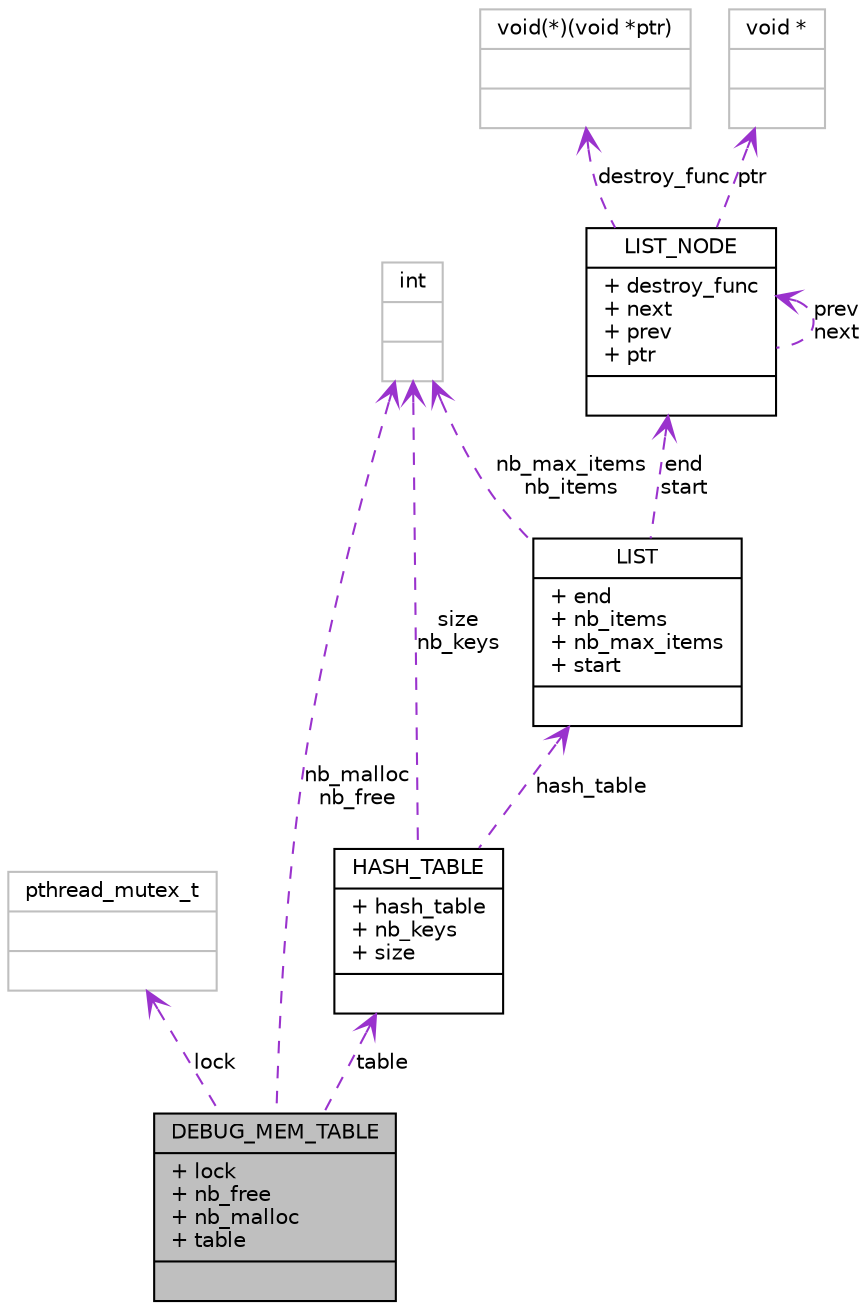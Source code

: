 digraph G
{
  edge [fontname="Helvetica",fontsize="10",labelfontname="Helvetica",labelfontsize="10"];
  node [fontname="Helvetica",fontsize="10",shape=record];
  Node1 [label="{DEBUG_MEM_TABLE\n|+ lock\l+ nb_free\l+ nb_malloc\l+ table\l|}",height=0.2,width=0.4,color="black", fillcolor="grey75", style="filled" fontcolor="black"];
  Node2 -> Node1 [dir=back,color="darkorchid3",fontsize="10",style="dashed",label="lock",arrowtail="open",fontname="Helvetica"];
  Node2 [label="{pthread_mutex_t\n||}",height=0.2,width=0.4,color="grey75", fillcolor="white", style="filled"];
  Node3 -> Node1 [dir=back,color="darkorchid3",fontsize="10",style="dashed",label="nb_malloc\nnb_free",arrowtail="open",fontname="Helvetica"];
  Node3 [label="{int\n||}",height=0.2,width=0.4,color="grey75", fillcolor="white", style="filled"];
  Node4 -> Node1 [dir=back,color="darkorchid3",fontsize="10",style="dashed",label="table",arrowtail="open",fontname="Helvetica"];
  Node4 [label="{HASH_TABLE\n|+ hash_table\l+ nb_keys\l+ size\l|}",height=0.2,width=0.4,color="black", fillcolor="white", style="filled",URL="$struct_h_a_s_h___t_a_b_l_e.html"];
  Node3 -> Node4 [dir=back,color="darkorchid3",fontsize="10",style="dashed",label="size\nnb_keys",arrowtail="open",fontname="Helvetica"];
  Node5 -> Node4 [dir=back,color="darkorchid3",fontsize="10",style="dashed",label="hash_table",arrowtail="open",fontname="Helvetica"];
  Node5 [label="{LIST\n|+ end\l+ nb_items\l+ nb_max_items\l+ start\l|}",height=0.2,width=0.4,color="black", fillcolor="white", style="filled",URL="$struct_l_i_s_t.html"];
  Node3 -> Node5 [dir=back,color="darkorchid3",fontsize="10",style="dashed",label="nb_max_items\nnb_items",arrowtail="open",fontname="Helvetica"];
  Node6 -> Node5 [dir=back,color="darkorchid3",fontsize="10",style="dashed",label="end\nstart",arrowtail="open",fontname="Helvetica"];
  Node6 [label="{LIST_NODE\n|+ destroy_func\l+ next\l+ prev\l+ ptr\l|}",height=0.2,width=0.4,color="black", fillcolor="white", style="filled",URL="$struct_l_i_s_t___n_o_d_e.html"];
  Node6 -> Node6 [dir=back,color="darkorchid3",fontsize="10",style="dashed",label="prev\nnext",arrowtail="open",fontname="Helvetica"];
  Node7 -> Node6 [dir=back,color="darkorchid3",fontsize="10",style="dashed",label="destroy_func",arrowtail="open",fontname="Helvetica"];
  Node7 [label="{void(*)(void *ptr)\n||}",height=0.2,width=0.4,color="grey75", fillcolor="white", style="filled"];
  Node8 -> Node6 [dir=back,color="darkorchid3",fontsize="10",style="dashed",label="ptr",arrowtail="open",fontname="Helvetica"];
  Node8 [label="{void *\n||}",height=0.2,width=0.4,color="grey75", fillcolor="white", style="filled"];
}
